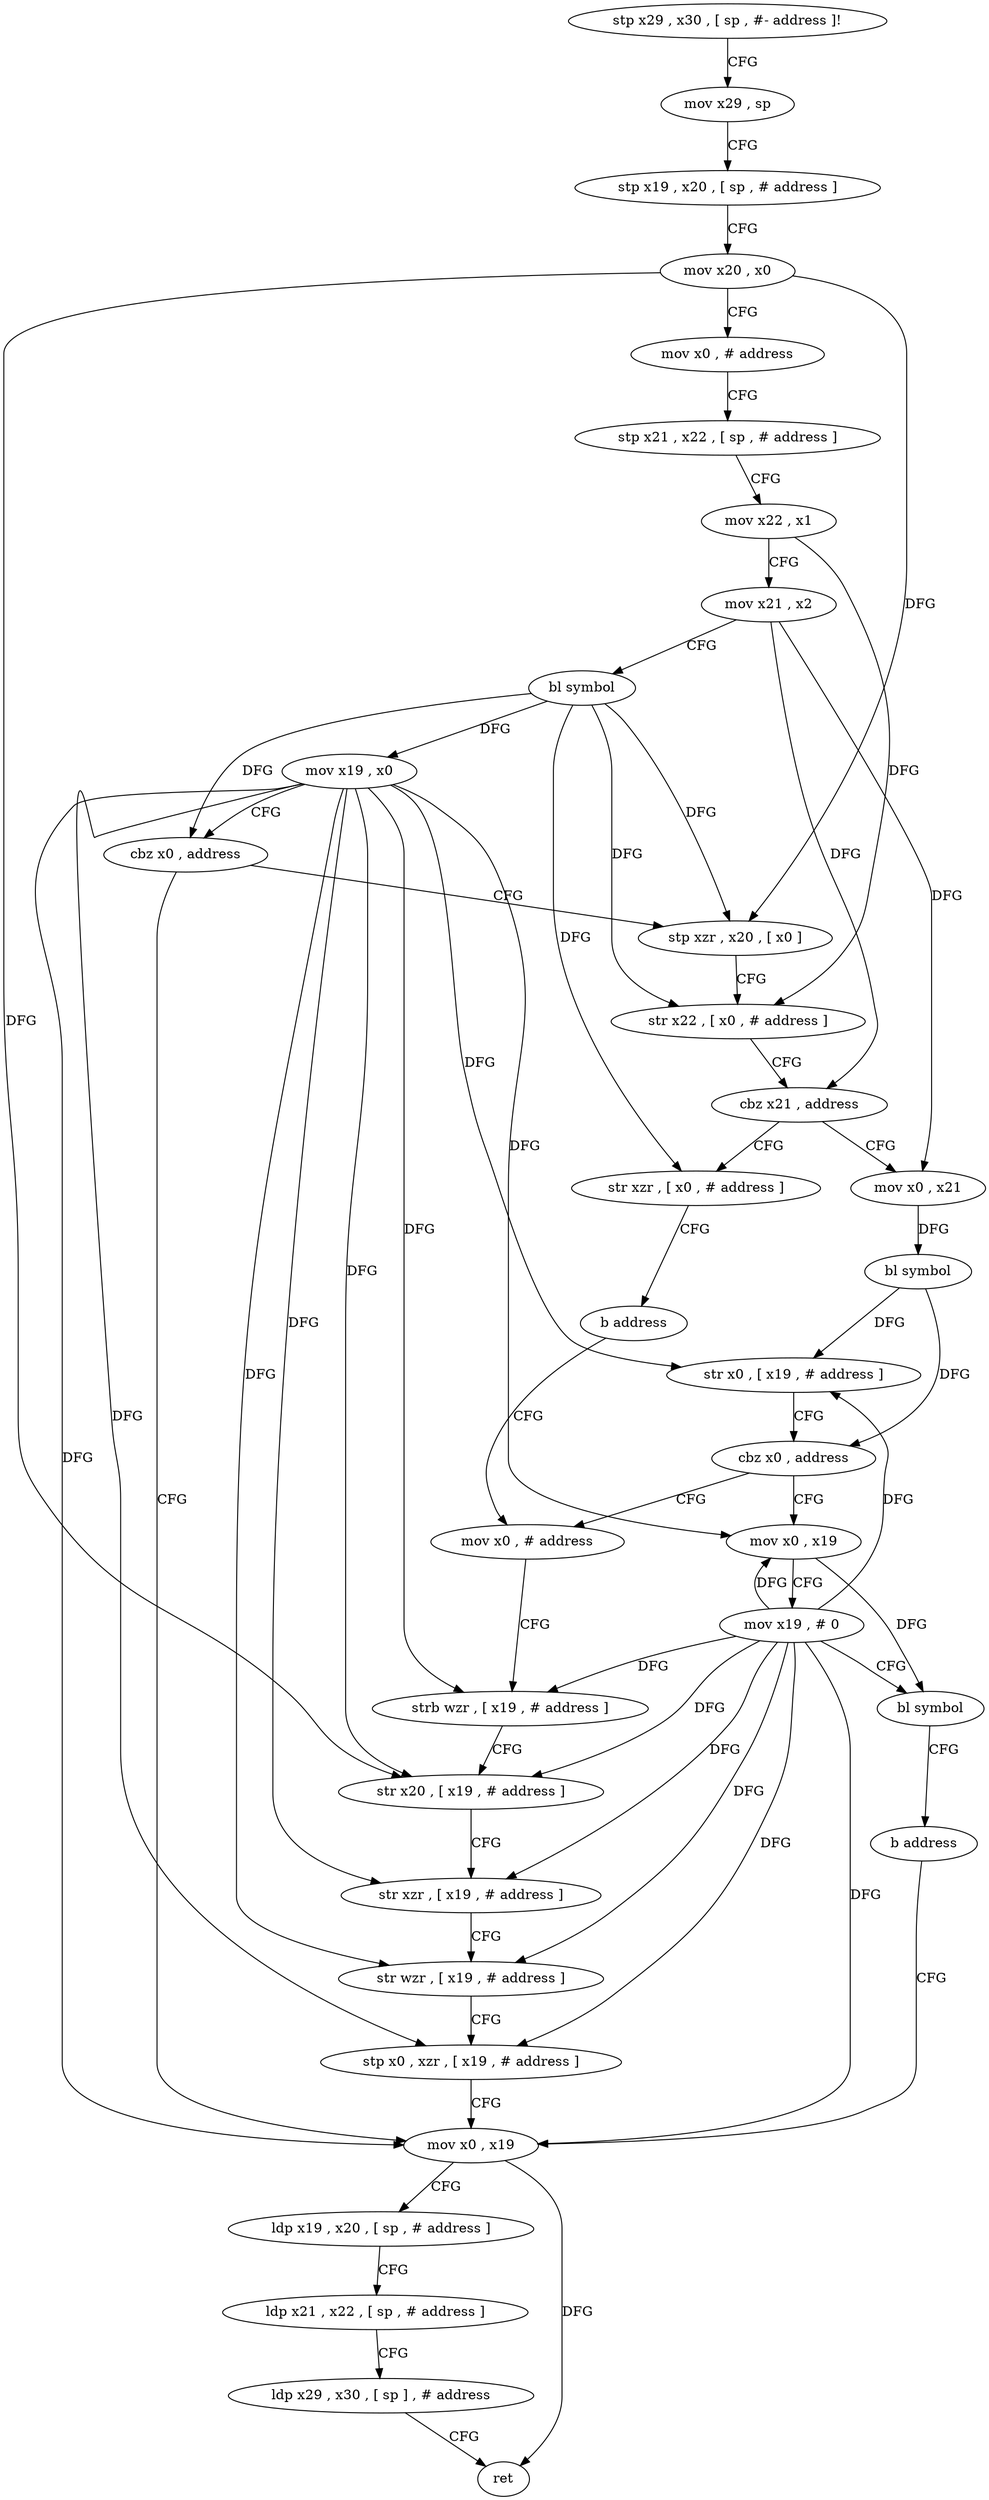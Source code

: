 digraph "func" {
"103664" [label = "stp x29 , x30 , [ sp , #- address ]!" ]
"103668" [label = "mov x29 , sp" ]
"103672" [label = "stp x19 , x20 , [ sp , # address ]" ]
"103676" [label = "mov x20 , x0" ]
"103680" [label = "mov x0 , # address" ]
"103684" [label = "stp x21 , x22 , [ sp , # address ]" ]
"103688" [label = "mov x22 , x1" ]
"103692" [label = "mov x21 , x2" ]
"103696" [label = "bl symbol" ]
"103700" [label = "mov x19 , x0" ]
"103704" [label = "cbz x0 , address" ]
"103760" [label = "mov x0 , x19" ]
"103708" [label = "stp xzr , x20 , [ x0 ]" ]
"103764" [label = "ldp x19 , x20 , [ sp , # address ]" ]
"103768" [label = "ldp x21 , x22 , [ sp , # address ]" ]
"103772" [label = "ldp x29 , x30 , [ sp ] , # address" ]
"103776" [label = "ret" ]
"103712" [label = "str x22 , [ x0 , # address ]" ]
"103716" [label = "cbz x21 , address" ]
"103784" [label = "str xzr , [ x0 , # address ]" ]
"103720" [label = "mov x0 , x21" ]
"103788" [label = "b address" ]
"103736" [label = "mov x0 , # address" ]
"103724" [label = "bl symbol" ]
"103728" [label = "str x0 , [ x19 , # address ]" ]
"103732" [label = "cbz x0 , address" ]
"103792" [label = "mov x0 , x19" ]
"103740" [label = "strb wzr , [ x19 , # address ]" ]
"103744" [label = "str x20 , [ x19 , # address ]" ]
"103748" [label = "str xzr , [ x19 , # address ]" ]
"103752" [label = "str wzr , [ x19 , # address ]" ]
"103756" [label = "stp x0 , xzr , [ x19 , # address ]" ]
"103796" [label = "mov x19 , # 0" ]
"103800" [label = "bl symbol" ]
"103804" [label = "b address" ]
"103664" -> "103668" [ label = "CFG" ]
"103668" -> "103672" [ label = "CFG" ]
"103672" -> "103676" [ label = "CFG" ]
"103676" -> "103680" [ label = "CFG" ]
"103676" -> "103708" [ label = "DFG" ]
"103676" -> "103744" [ label = "DFG" ]
"103680" -> "103684" [ label = "CFG" ]
"103684" -> "103688" [ label = "CFG" ]
"103688" -> "103692" [ label = "CFG" ]
"103688" -> "103712" [ label = "DFG" ]
"103692" -> "103696" [ label = "CFG" ]
"103692" -> "103716" [ label = "DFG" ]
"103692" -> "103720" [ label = "DFG" ]
"103696" -> "103700" [ label = "DFG" ]
"103696" -> "103704" [ label = "DFG" ]
"103696" -> "103708" [ label = "DFG" ]
"103696" -> "103712" [ label = "DFG" ]
"103696" -> "103784" [ label = "DFG" ]
"103700" -> "103704" [ label = "CFG" ]
"103700" -> "103760" [ label = "DFG" ]
"103700" -> "103728" [ label = "DFG" ]
"103700" -> "103740" [ label = "DFG" ]
"103700" -> "103744" [ label = "DFG" ]
"103700" -> "103748" [ label = "DFG" ]
"103700" -> "103752" [ label = "DFG" ]
"103700" -> "103756" [ label = "DFG" ]
"103700" -> "103792" [ label = "DFG" ]
"103704" -> "103760" [ label = "CFG" ]
"103704" -> "103708" [ label = "CFG" ]
"103760" -> "103764" [ label = "CFG" ]
"103760" -> "103776" [ label = "DFG" ]
"103708" -> "103712" [ label = "CFG" ]
"103764" -> "103768" [ label = "CFG" ]
"103768" -> "103772" [ label = "CFG" ]
"103772" -> "103776" [ label = "CFG" ]
"103712" -> "103716" [ label = "CFG" ]
"103716" -> "103784" [ label = "CFG" ]
"103716" -> "103720" [ label = "CFG" ]
"103784" -> "103788" [ label = "CFG" ]
"103720" -> "103724" [ label = "DFG" ]
"103788" -> "103736" [ label = "CFG" ]
"103736" -> "103740" [ label = "CFG" ]
"103724" -> "103728" [ label = "DFG" ]
"103724" -> "103732" [ label = "DFG" ]
"103728" -> "103732" [ label = "CFG" ]
"103732" -> "103792" [ label = "CFG" ]
"103732" -> "103736" [ label = "CFG" ]
"103792" -> "103796" [ label = "CFG" ]
"103792" -> "103800" [ label = "DFG" ]
"103740" -> "103744" [ label = "CFG" ]
"103744" -> "103748" [ label = "CFG" ]
"103748" -> "103752" [ label = "CFG" ]
"103752" -> "103756" [ label = "CFG" ]
"103756" -> "103760" [ label = "CFG" ]
"103796" -> "103800" [ label = "CFG" ]
"103796" -> "103760" [ label = "DFG" ]
"103796" -> "103740" [ label = "DFG" ]
"103796" -> "103748" [ label = "DFG" ]
"103796" -> "103752" [ label = "DFG" ]
"103796" -> "103756" [ label = "DFG" ]
"103796" -> "103792" [ label = "DFG" ]
"103796" -> "103728" [ label = "DFG" ]
"103796" -> "103744" [ label = "DFG" ]
"103800" -> "103804" [ label = "CFG" ]
"103804" -> "103760" [ label = "CFG" ]
}
